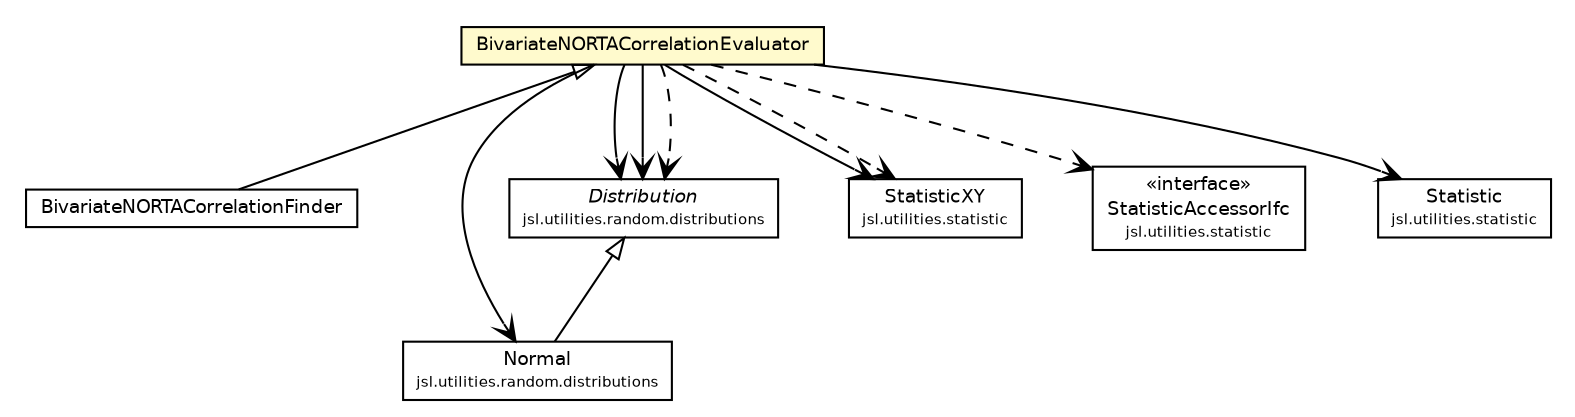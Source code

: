#!/usr/local/bin/dot
#
# Class diagram 
# Generated by UMLGraph version 5.4 (http://www.umlgraph.org/)
#

digraph G {
	edge [fontname="Helvetica",fontsize=10,labelfontname="Helvetica",labelfontsize=10];
	node [fontname="Helvetica",fontsize=10,shape=plaintext];
	nodesep=0.25;
	ranksep=0.5;
	// jsl.utilities.random.arta.BivariateNORTACorrelationFinder
	c40525 [label=<<table title="jsl.utilities.random.arta.BivariateNORTACorrelationFinder" border="0" cellborder="1" cellspacing="0" cellpadding="2" port="p" href="./BivariateNORTACorrelationFinder.html">
		<tr><td><table border="0" cellspacing="0" cellpadding="1">
<tr><td align="center" balign="center"> BivariateNORTACorrelationFinder </td></tr>
		</table></td></tr>
		</table>>, URL="./BivariateNORTACorrelationFinder.html", fontname="Helvetica", fontcolor="black", fontsize=9.0];
	// jsl.utilities.random.arta.BivariateNORTACorrelationEvaluator
	c40527 [label=<<table title="jsl.utilities.random.arta.BivariateNORTACorrelationEvaluator" border="0" cellborder="1" cellspacing="0" cellpadding="2" port="p" bgcolor="lemonChiffon" href="./BivariateNORTACorrelationEvaluator.html">
		<tr><td><table border="0" cellspacing="0" cellpadding="1">
<tr><td align="center" balign="center"> BivariateNORTACorrelationEvaluator </td></tr>
		</table></td></tr>
		</table>>, URL="./BivariateNORTACorrelationEvaluator.html", fontname="Helvetica", fontcolor="black", fontsize=9.0];
	// jsl.utilities.random.distributions.Normal
	c40548 [label=<<table title="jsl.utilities.random.distributions.Normal" border="0" cellborder="1" cellspacing="0" cellpadding="2" port="p" href="../distributions/Normal.html">
		<tr><td><table border="0" cellspacing="0" cellpadding="1">
<tr><td align="center" balign="center"> Normal </td></tr>
<tr><td align="center" balign="center"><font point-size="7.0"> jsl.utilities.random.distributions </font></td></tr>
		</table></td></tr>
		</table>>, URL="../distributions/Normal.html", fontname="Helvetica", fontcolor="black", fontsize=9.0];
	// jsl.utilities.random.distributions.Distribution
	c40565 [label=<<table title="jsl.utilities.random.distributions.Distribution" border="0" cellborder="1" cellspacing="0" cellpadding="2" port="p" href="../distributions/Distribution.html">
		<tr><td><table border="0" cellspacing="0" cellpadding="1">
<tr><td align="center" balign="center"><font face="Helvetica-Oblique"> Distribution </font></td></tr>
<tr><td align="center" balign="center"><font point-size="7.0"> jsl.utilities.random.distributions </font></td></tr>
		</table></td></tr>
		</table>>, URL="../distributions/Distribution.html", fontname="Helvetica", fontcolor="black", fontsize=9.0];
	// jsl.utilities.statistic.StatisticXY
	c40621 [label=<<table title="jsl.utilities.statistic.StatisticXY" border="0" cellborder="1" cellspacing="0" cellpadding="2" port="p" href="../../statistic/StatisticXY.html">
		<tr><td><table border="0" cellspacing="0" cellpadding="1">
<tr><td align="center" balign="center"> StatisticXY </td></tr>
<tr><td align="center" balign="center"><font point-size="7.0"> jsl.utilities.statistic </font></td></tr>
		</table></td></tr>
		</table>>, URL="../../statistic/StatisticXY.html", fontname="Helvetica", fontcolor="black", fontsize=9.0];
	// jsl.utilities.statistic.StatisticAccessorIfc
	c40622 [label=<<table title="jsl.utilities.statistic.StatisticAccessorIfc" border="0" cellborder="1" cellspacing="0" cellpadding="2" port="p" href="../../statistic/StatisticAccessorIfc.html">
		<tr><td><table border="0" cellspacing="0" cellpadding="1">
<tr><td align="center" balign="center"> &#171;interface&#187; </td></tr>
<tr><td align="center" balign="center"> StatisticAccessorIfc </td></tr>
<tr><td align="center" balign="center"><font point-size="7.0"> jsl.utilities.statistic </font></td></tr>
		</table></td></tr>
		</table>>, URL="../../statistic/StatisticAccessorIfc.html", fontname="Helvetica", fontcolor="black", fontsize=9.0];
	// jsl.utilities.statistic.Statistic
	c40623 [label=<<table title="jsl.utilities.statistic.Statistic" border="0" cellborder="1" cellspacing="0" cellpadding="2" port="p" href="../../statistic/Statistic.html">
		<tr><td><table border="0" cellspacing="0" cellpadding="1">
<tr><td align="center" balign="center"> Statistic </td></tr>
<tr><td align="center" balign="center"><font point-size="7.0"> jsl.utilities.statistic </font></td></tr>
		</table></td></tr>
		</table>>, URL="../../statistic/Statistic.html", fontname="Helvetica", fontcolor="black", fontsize=9.0];
	//jsl.utilities.random.arta.BivariateNORTACorrelationFinder extends jsl.utilities.random.arta.BivariateNORTACorrelationEvaluator
	c40527:p -> c40525:p [dir=back,arrowtail=empty];
	//jsl.utilities.random.distributions.Normal extends jsl.utilities.random.distributions.Distribution
	c40565:p -> c40548:p [dir=back,arrowtail=empty];
	// jsl.utilities.random.arta.BivariateNORTACorrelationEvaluator NAVASSOC jsl.utilities.random.distributions.Normal
	c40527:p -> c40548:p [taillabel="", label="", headlabel="", fontname="Helvetica", fontcolor="black", fontsize=10.0, color="black", arrowhead=open];
	// jsl.utilities.random.arta.BivariateNORTACorrelationEvaluator NAVASSOC jsl.utilities.random.distributions.Distribution
	c40527:p -> c40565:p [taillabel="", label="", headlabel="", fontname="Helvetica", fontcolor="black", fontsize=10.0, color="black", arrowhead=open];
	// jsl.utilities.random.arta.BivariateNORTACorrelationEvaluator NAVASSOC jsl.utilities.random.distributions.Distribution
	c40527:p -> c40565:p [taillabel="", label="", headlabel="", fontname="Helvetica", fontcolor="black", fontsize=10.0, color="black", arrowhead=open];
	// jsl.utilities.random.arta.BivariateNORTACorrelationEvaluator NAVASSOC jsl.utilities.statistic.StatisticXY
	c40527:p -> c40621:p [taillabel="", label="", headlabel="", fontname="Helvetica", fontcolor="black", fontsize=10.0, color="black", arrowhead=open];
	// jsl.utilities.random.arta.BivariateNORTACorrelationEvaluator NAVASSOC jsl.utilities.statistic.Statistic
	c40527:p -> c40623:p [taillabel="", label="", headlabel="", fontname="Helvetica", fontcolor="black", fontsize=10.0, color="black", arrowhead=open];
	// jsl.utilities.random.arta.BivariateNORTACorrelationEvaluator DEPEND jsl.utilities.statistic.StatisticAccessorIfc
	c40527:p -> c40622:p [taillabel="", label="", headlabel="", fontname="Helvetica", fontcolor="black", fontsize=10.0, color="black", arrowhead=open, style=dashed];
	// jsl.utilities.random.arta.BivariateNORTACorrelationEvaluator DEPEND jsl.utilities.random.distributions.Distribution
	c40527:p -> c40565:p [taillabel="", label="", headlabel="", fontname="Helvetica", fontcolor="black", fontsize=10.0, color="black", arrowhead=open, style=dashed];
	// jsl.utilities.random.arta.BivariateNORTACorrelationEvaluator DEPEND jsl.utilities.statistic.StatisticXY
	c40527:p -> c40621:p [taillabel="", label="", headlabel="", fontname="Helvetica", fontcolor="black", fontsize=10.0, color="black", arrowhead=open, style=dashed];
}

